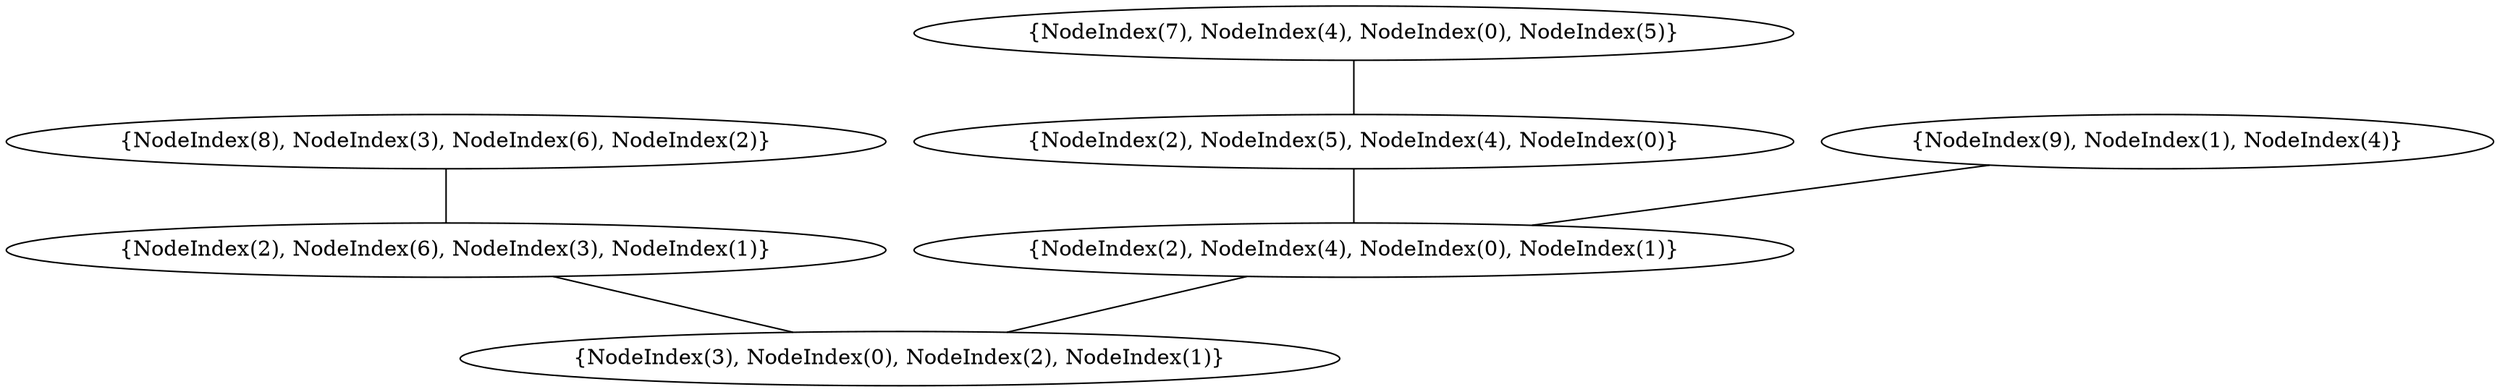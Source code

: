 graph {
    0 [ label = "{NodeIndex(3), NodeIndex(0), NodeIndex(2), NodeIndex(1)}" ]
    1 [ label = "{NodeIndex(2), NodeIndex(6), NodeIndex(3), NodeIndex(1)}" ]
    2 [ label = "{NodeIndex(8), NodeIndex(3), NodeIndex(6), NodeIndex(2)}" ]
    3 [ label = "{NodeIndex(2), NodeIndex(4), NodeIndex(0), NodeIndex(1)}" ]
    4 [ label = "{NodeIndex(2), NodeIndex(5), NodeIndex(4), NodeIndex(0)}" ]
    5 [ label = "{NodeIndex(7), NodeIndex(4), NodeIndex(0), NodeIndex(5)}" ]
    6 [ label = "{NodeIndex(9), NodeIndex(1), NodeIndex(4)}" ]
    1 -- 0 [ ]
    2 -- 1 [ ]
    5 -- 4 [ ]
    3 -- 0 [ ]
    4 -- 3 [ ]
    6 -- 3 [ ]
}
